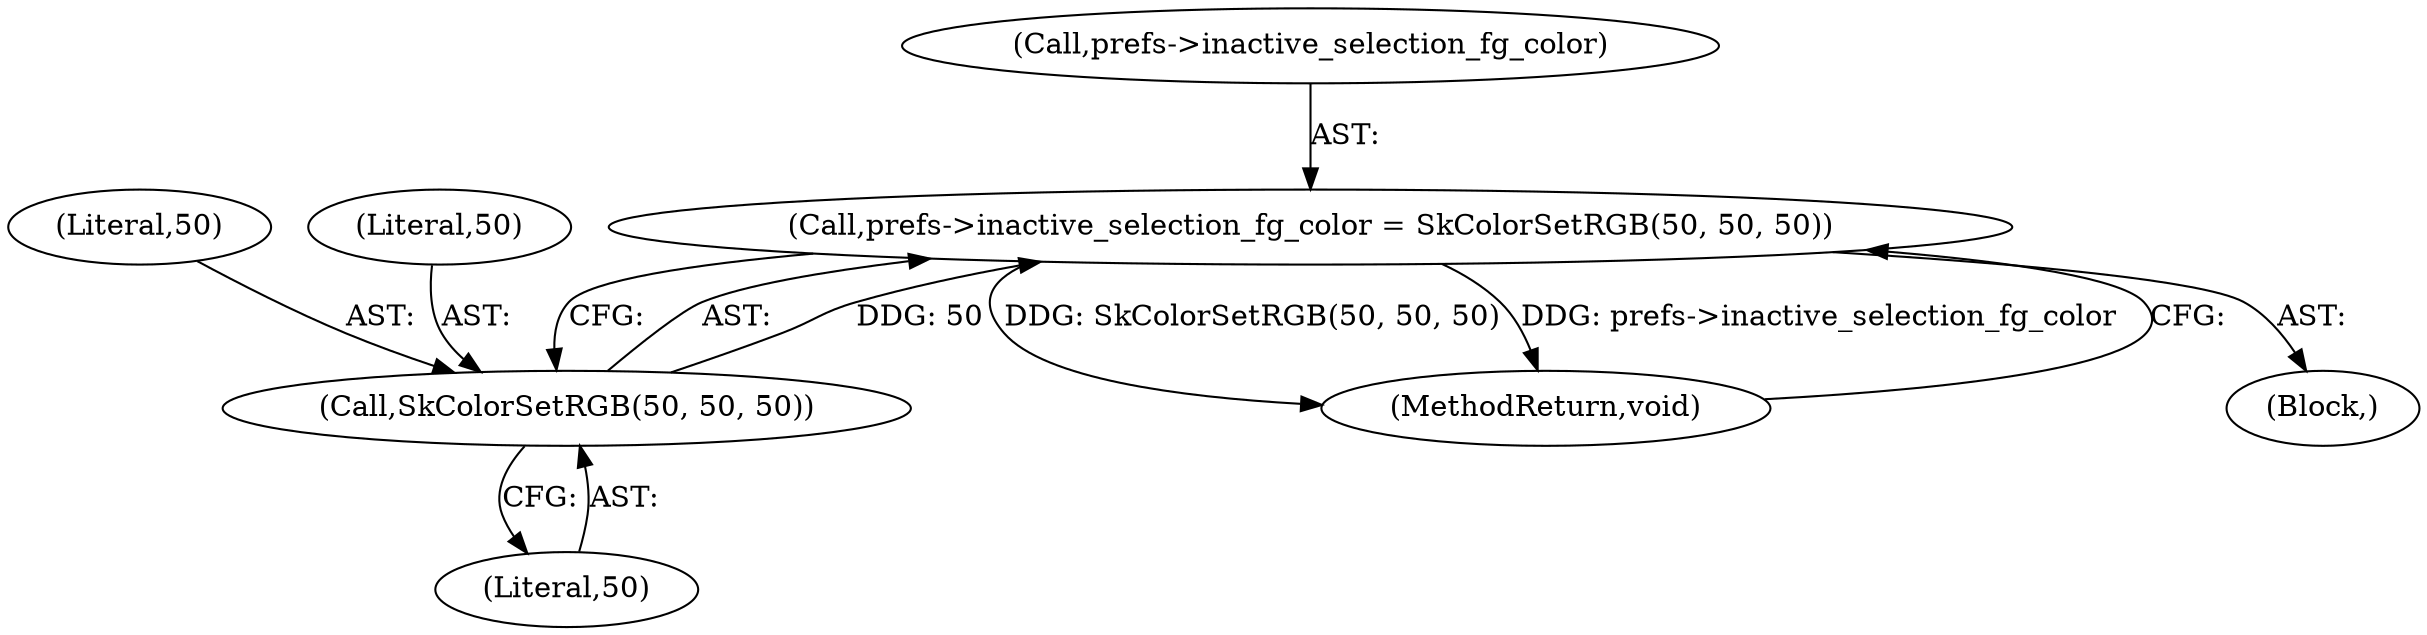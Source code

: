 digraph "1_Chrome_c975c78878fff68e82333f599882a7f73cb721ea_0@pointer" {
"1000168" [label="(Call,prefs->inactive_selection_fg_color = SkColorSetRGB(50, 50, 50))"];
"1000172" [label="(Call,SkColorSetRGB(50, 50, 50))"];
"1000176" [label="(MethodReturn,void)"];
"1000169" [label="(Call,prefs->inactive_selection_fg_color)"];
"1000174" [label="(Literal,50)"];
"1000101" [label="(Block,)"];
"1000168" [label="(Call,prefs->inactive_selection_fg_color = SkColorSetRGB(50, 50, 50))"];
"1000172" [label="(Call,SkColorSetRGB(50, 50, 50))"];
"1000173" [label="(Literal,50)"];
"1000175" [label="(Literal,50)"];
"1000168" -> "1000101"  [label="AST: "];
"1000168" -> "1000172"  [label="CFG: "];
"1000169" -> "1000168"  [label="AST: "];
"1000172" -> "1000168"  [label="AST: "];
"1000176" -> "1000168"  [label="CFG: "];
"1000168" -> "1000176"  [label="DDG: SkColorSetRGB(50, 50, 50)"];
"1000168" -> "1000176"  [label="DDG: prefs->inactive_selection_fg_color"];
"1000172" -> "1000168"  [label="DDG: 50"];
"1000172" -> "1000175"  [label="CFG: "];
"1000173" -> "1000172"  [label="AST: "];
"1000174" -> "1000172"  [label="AST: "];
"1000175" -> "1000172"  [label="AST: "];
}
